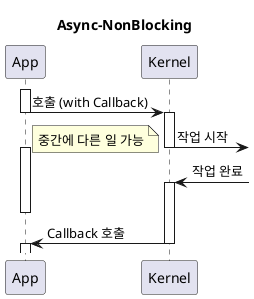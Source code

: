 @startuml
title Async-NonBlocking

' Sync          : 순차 작업 O (Start -> A -> B -> End)
' Async         : 순차 작업 X (Start -> A, B -> End)

' Blocking      : 작업 완료까지 대기 O (제어권을 넘기고, 스레드 차단)
' Non-Blocking  : 작업 완료까지 대기 X (제어권 바로 반환)

participant App
participant Kernel

activate App
App -> Kernel --++ : 호출 (with Callback)

Kernel -> --++ : 작업 시작

activate App

note left
    중간에 다른 일 가능
end note

Kernel <- ++-- : 작업 완료

deactivate App
Kernel -> App --++  : Callback 호출

@enduml
